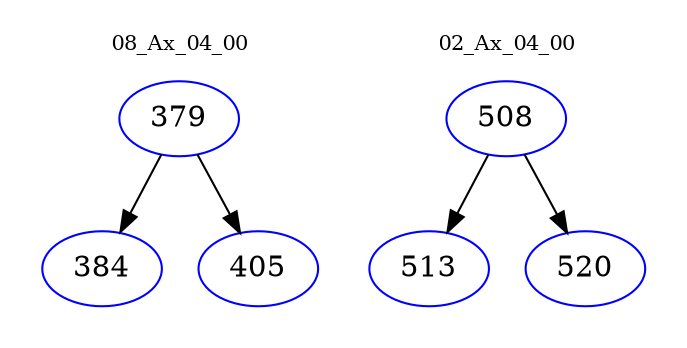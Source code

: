 digraph{
subgraph cluster_0 {
color = white
label = "08_Ax_04_00";
fontsize=10;
T0_379 [label="379", color="blue"]
T0_379 -> T0_384 [color="black"]
T0_384 [label="384", color="blue"]
T0_379 -> T0_405 [color="black"]
T0_405 [label="405", color="blue"]
}
subgraph cluster_1 {
color = white
label = "02_Ax_04_00";
fontsize=10;
T1_508 [label="508", color="blue"]
T1_508 -> T1_513 [color="black"]
T1_513 [label="513", color="blue"]
T1_508 -> T1_520 [color="black"]
T1_520 [label="520", color="blue"]
}
}
